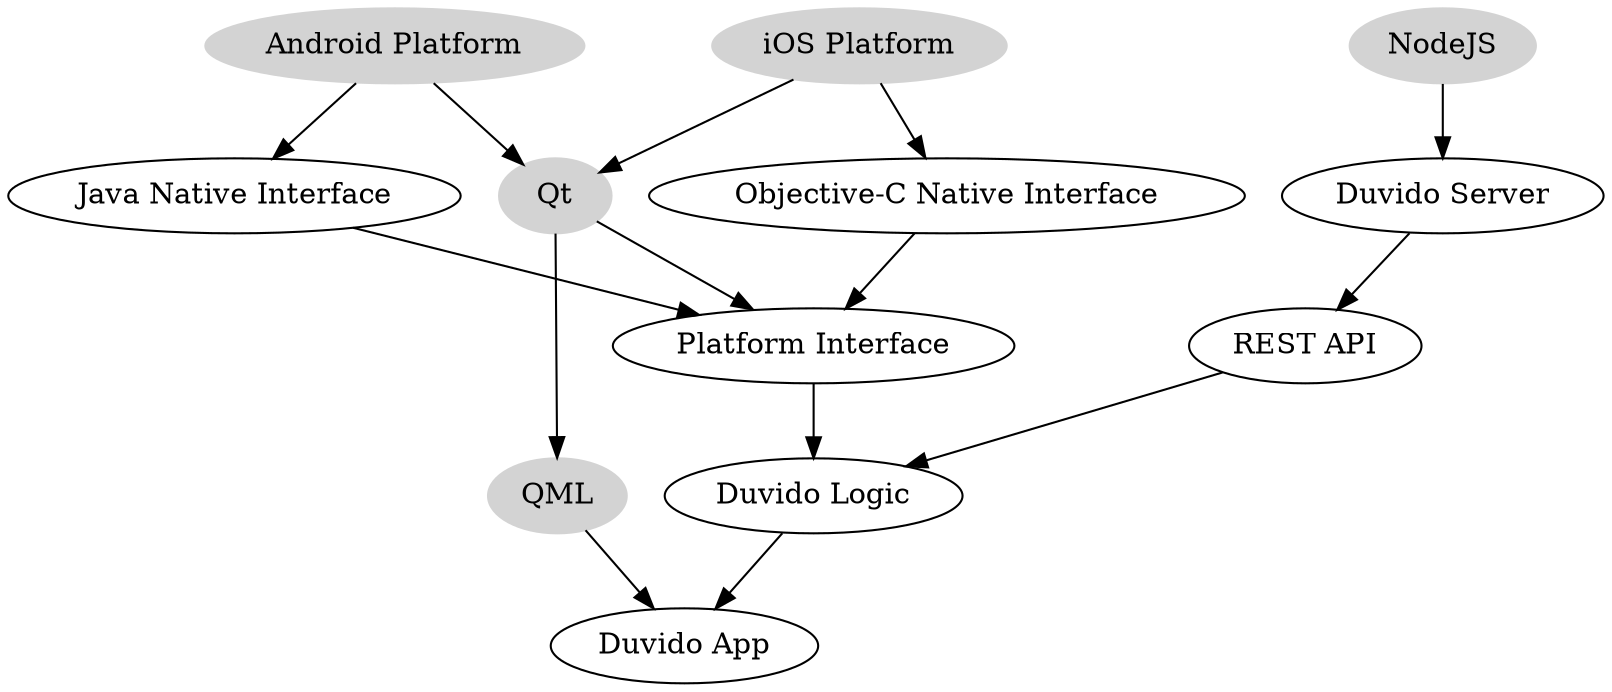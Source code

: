 digraph Design {
    android [label="Android Platform", style="filled", color="lightgray"]
    ios [label="iOS Platform", style="filled", color="lightgray"]
    qt [label="Qt", style="filled", color="lightgray"]
    qml [label="QML", style="filled", color="lightgray"]
    app [label="Duvido App"]

    android -> qt
    ios -> qt -> qml -> app

    java2cpp [label="Java Native Interface"]
    objc2cpp [label="Objective-C Native Interface"]
    android -> java2cpp
    ios -> objc2cpp

    logic [label="Duvido Logic"]
    wrapper [label="Platform Interface"]
    java2cpp -> wrapper
    objc2cpp -> wrapper -> logic -> app
    qt -> wrapper

    api [label="REST API"]
    server [label="Duvido Server"]
    nodejs [label="NodeJS", style="filled", color="lightgray"]
    nodejs -> server -> api -> logic
}
